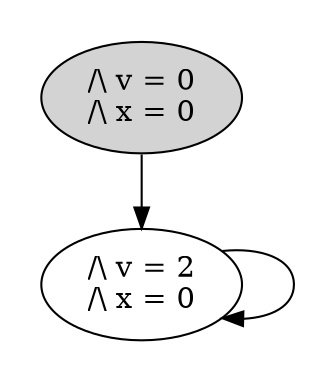 strict digraph DiskGraph {
nodesep=0.35;
subgraph cluster_graph {
color="white";
1317622219392791164 [label="/\\ v = 0\n/\\ x = 0",style = filled]
1317622219392791164 -> -791843759525555506 [label="",color="black",fontcolor="black"];
-791843759525555506 [label="/\\ v = 2\n/\\ x = 0"];
-791843759525555506 -> -791843759525555506 [label="",color="black",fontcolor="black"];
{rank = same; 1317622219392791164;}
{rank = same; -791843759525555506;}
}
}